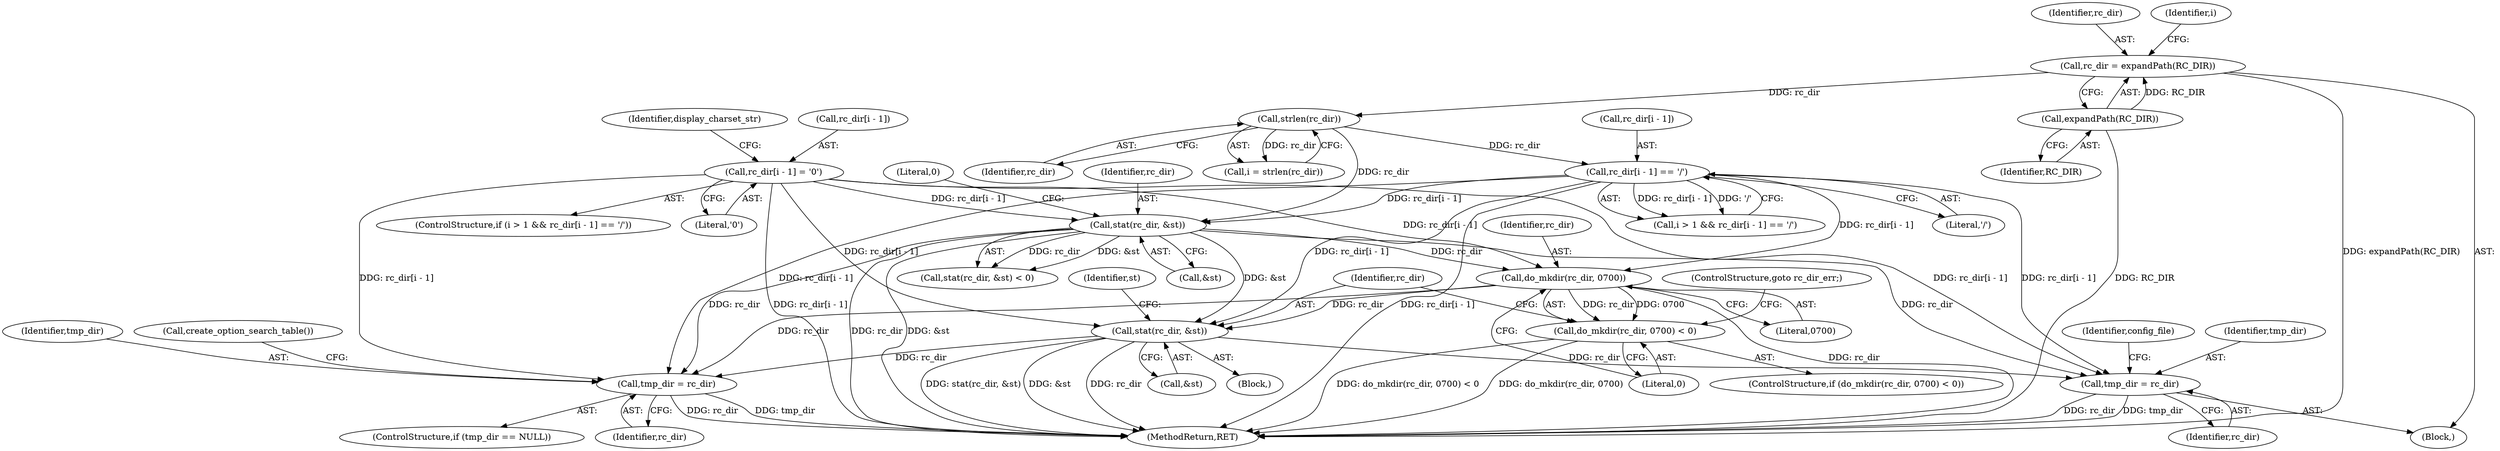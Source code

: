 digraph "0_w3m_18dcbadf2771cdb0c18509b14e4e73505b242753_0@API" {
"1000169" [label="(Call,do_mkdir(rc_dir, 0700))"];
"1000156" [label="(Call,stat(rc_dir, &st))"];
"1000124" [label="(Call,strlen(rc_dir))"];
"1000118" [label="(Call,rc_dir = expandPath(RC_DIR))"];
"1000120" [label="(Call,expandPath(RC_DIR))"];
"1000131" [label="(Call,rc_dir[i - 1] == '/')"];
"1000138" [label="(Call,rc_dir[i - 1] = '\0')"];
"1000168" [label="(Call,do_mkdir(rc_dir, 0700) < 0)"];
"1000177" [label="(Call,stat(rc_dir, &st))"];
"1000204" [label="(Call,tmp_dir = rc_dir)"];
"1000317" [label="(Call,tmp_dir = rc_dir)"];
"1000118" [label="(Call,rc_dir = expandPath(RC_DIR))"];
"1000126" [label="(ControlStructure,if (i > 1 && rc_dir[i - 1] == '/'))"];
"1000204" [label="(Call,tmp_dir = rc_dir)"];
"1000167" [label="(ControlStructure,if (do_mkdir(rc_dir, 0700) < 0))"];
"1000125" [label="(Identifier,rc_dir)"];
"1000178" [label="(Identifier,rc_dir)"];
"1000209" [label="(Identifier,config_file)"];
"1000119" [label="(Identifier,rc_dir)"];
"1000155" [label="(Call,stat(rc_dir, &st) < 0)"];
"1000127" [label="(Call,i > 1 && rc_dir[i - 1] == '/')"];
"1000120" [label="(Call,expandPath(RC_DIR))"];
"1000132" [label="(Call,rc_dir[i - 1])"];
"1000123" [label="(Identifier,i)"];
"1000318" [label="(Identifier,tmp_dir)"];
"1000188" [label="(Identifier,st)"];
"1000317" [label="(Call,tmp_dir = rc_dir)"];
"1000313" [label="(ControlStructure,if (tmp_dir == NULL))"];
"1000137" [label="(Literal,'/')"];
"1000131" [label="(Call,rc_dir[i - 1] == '/')"];
"1000168" [label="(Call,do_mkdir(rc_dir, 0700) < 0)"];
"1000139" [label="(Call,rc_dir[i - 1])"];
"1000322" [label="(MethodReturn,RET)"];
"1000206" [label="(Identifier,rc_dir)"];
"1000205" [label="(Identifier,tmp_dir)"];
"1000160" [label="(Literal,0)"];
"1000179" [label="(Call,&st)"];
"1000124" [label="(Call,strlen(rc_dir))"];
"1000174" [label="(ControlStructure,goto rc_dir_err;)"];
"1000144" [label="(Literal,'\0')"];
"1000170" [label="(Identifier,rc_dir)"];
"1000122" [label="(Call,i = strlen(rc_dir))"];
"1000177" [label="(Call,stat(rc_dir, &st))"];
"1000156" [label="(Call,stat(rc_dir, &st))"];
"1000169" [label="(Call,do_mkdir(rc_dir, 0700))"];
"1000176" [label="(Block,)"];
"1000146" [label="(Identifier,display_charset_str)"];
"1000320" [label="(Call,create_option_search_table())"];
"1000109" [label="(Block,)"];
"1000138" [label="(Call,rc_dir[i - 1] = '\0')"];
"1000171" [label="(Literal,0700)"];
"1000172" [label="(Literal,0)"];
"1000158" [label="(Call,&st)"];
"1000121" [label="(Identifier,RC_DIR)"];
"1000157" [label="(Identifier,rc_dir)"];
"1000319" [label="(Identifier,rc_dir)"];
"1000169" -> "1000168"  [label="AST: "];
"1000169" -> "1000171"  [label="CFG: "];
"1000170" -> "1000169"  [label="AST: "];
"1000171" -> "1000169"  [label="AST: "];
"1000172" -> "1000169"  [label="CFG: "];
"1000169" -> "1000322"  [label="DDG: rc_dir"];
"1000169" -> "1000168"  [label="DDG: rc_dir"];
"1000169" -> "1000168"  [label="DDG: 0700"];
"1000156" -> "1000169"  [label="DDG: rc_dir"];
"1000131" -> "1000169"  [label="DDG: rc_dir[i - 1]"];
"1000138" -> "1000169"  [label="DDG: rc_dir[i - 1]"];
"1000169" -> "1000177"  [label="DDG: rc_dir"];
"1000169" -> "1000317"  [label="DDG: rc_dir"];
"1000156" -> "1000155"  [label="AST: "];
"1000156" -> "1000158"  [label="CFG: "];
"1000157" -> "1000156"  [label="AST: "];
"1000158" -> "1000156"  [label="AST: "];
"1000160" -> "1000156"  [label="CFG: "];
"1000156" -> "1000322"  [label="DDG: rc_dir"];
"1000156" -> "1000322"  [label="DDG: &st"];
"1000156" -> "1000155"  [label="DDG: rc_dir"];
"1000156" -> "1000155"  [label="DDG: &st"];
"1000124" -> "1000156"  [label="DDG: rc_dir"];
"1000131" -> "1000156"  [label="DDG: rc_dir[i - 1]"];
"1000138" -> "1000156"  [label="DDG: rc_dir[i - 1]"];
"1000156" -> "1000177"  [label="DDG: &st"];
"1000156" -> "1000204"  [label="DDG: rc_dir"];
"1000156" -> "1000317"  [label="DDG: rc_dir"];
"1000124" -> "1000122"  [label="AST: "];
"1000124" -> "1000125"  [label="CFG: "];
"1000125" -> "1000124"  [label="AST: "];
"1000122" -> "1000124"  [label="CFG: "];
"1000124" -> "1000122"  [label="DDG: rc_dir"];
"1000118" -> "1000124"  [label="DDG: rc_dir"];
"1000124" -> "1000131"  [label="DDG: rc_dir"];
"1000118" -> "1000109"  [label="AST: "];
"1000118" -> "1000120"  [label="CFG: "];
"1000119" -> "1000118"  [label="AST: "];
"1000120" -> "1000118"  [label="AST: "];
"1000123" -> "1000118"  [label="CFG: "];
"1000118" -> "1000322"  [label="DDG: expandPath(RC_DIR)"];
"1000120" -> "1000118"  [label="DDG: RC_DIR"];
"1000120" -> "1000121"  [label="CFG: "];
"1000121" -> "1000120"  [label="AST: "];
"1000120" -> "1000322"  [label="DDG: RC_DIR"];
"1000131" -> "1000127"  [label="AST: "];
"1000131" -> "1000137"  [label="CFG: "];
"1000132" -> "1000131"  [label="AST: "];
"1000137" -> "1000131"  [label="AST: "];
"1000127" -> "1000131"  [label="CFG: "];
"1000131" -> "1000322"  [label="DDG: rc_dir[i - 1]"];
"1000131" -> "1000127"  [label="DDG: rc_dir[i - 1]"];
"1000131" -> "1000127"  [label="DDG: '/'"];
"1000131" -> "1000177"  [label="DDG: rc_dir[i - 1]"];
"1000131" -> "1000204"  [label="DDG: rc_dir[i - 1]"];
"1000131" -> "1000317"  [label="DDG: rc_dir[i - 1]"];
"1000138" -> "1000126"  [label="AST: "];
"1000138" -> "1000144"  [label="CFG: "];
"1000139" -> "1000138"  [label="AST: "];
"1000144" -> "1000138"  [label="AST: "];
"1000146" -> "1000138"  [label="CFG: "];
"1000138" -> "1000322"  [label="DDG: rc_dir[i - 1]"];
"1000138" -> "1000177"  [label="DDG: rc_dir[i - 1]"];
"1000138" -> "1000204"  [label="DDG: rc_dir[i - 1]"];
"1000138" -> "1000317"  [label="DDG: rc_dir[i - 1]"];
"1000168" -> "1000167"  [label="AST: "];
"1000168" -> "1000172"  [label="CFG: "];
"1000172" -> "1000168"  [label="AST: "];
"1000174" -> "1000168"  [label="CFG: "];
"1000178" -> "1000168"  [label="CFG: "];
"1000168" -> "1000322"  [label="DDG: do_mkdir(rc_dir, 0700) < 0"];
"1000168" -> "1000322"  [label="DDG: do_mkdir(rc_dir, 0700)"];
"1000177" -> "1000176"  [label="AST: "];
"1000177" -> "1000179"  [label="CFG: "];
"1000178" -> "1000177"  [label="AST: "];
"1000179" -> "1000177"  [label="AST: "];
"1000188" -> "1000177"  [label="CFG: "];
"1000177" -> "1000322"  [label="DDG: &st"];
"1000177" -> "1000322"  [label="DDG: rc_dir"];
"1000177" -> "1000322"  [label="DDG: stat(rc_dir, &st)"];
"1000177" -> "1000204"  [label="DDG: rc_dir"];
"1000177" -> "1000317"  [label="DDG: rc_dir"];
"1000204" -> "1000109"  [label="AST: "];
"1000204" -> "1000206"  [label="CFG: "];
"1000205" -> "1000204"  [label="AST: "];
"1000206" -> "1000204"  [label="AST: "];
"1000209" -> "1000204"  [label="CFG: "];
"1000204" -> "1000322"  [label="DDG: rc_dir"];
"1000204" -> "1000322"  [label="DDG: tmp_dir"];
"1000317" -> "1000313"  [label="AST: "];
"1000317" -> "1000319"  [label="CFG: "];
"1000318" -> "1000317"  [label="AST: "];
"1000319" -> "1000317"  [label="AST: "];
"1000320" -> "1000317"  [label="CFG: "];
"1000317" -> "1000322"  [label="DDG: tmp_dir"];
"1000317" -> "1000322"  [label="DDG: rc_dir"];
}
